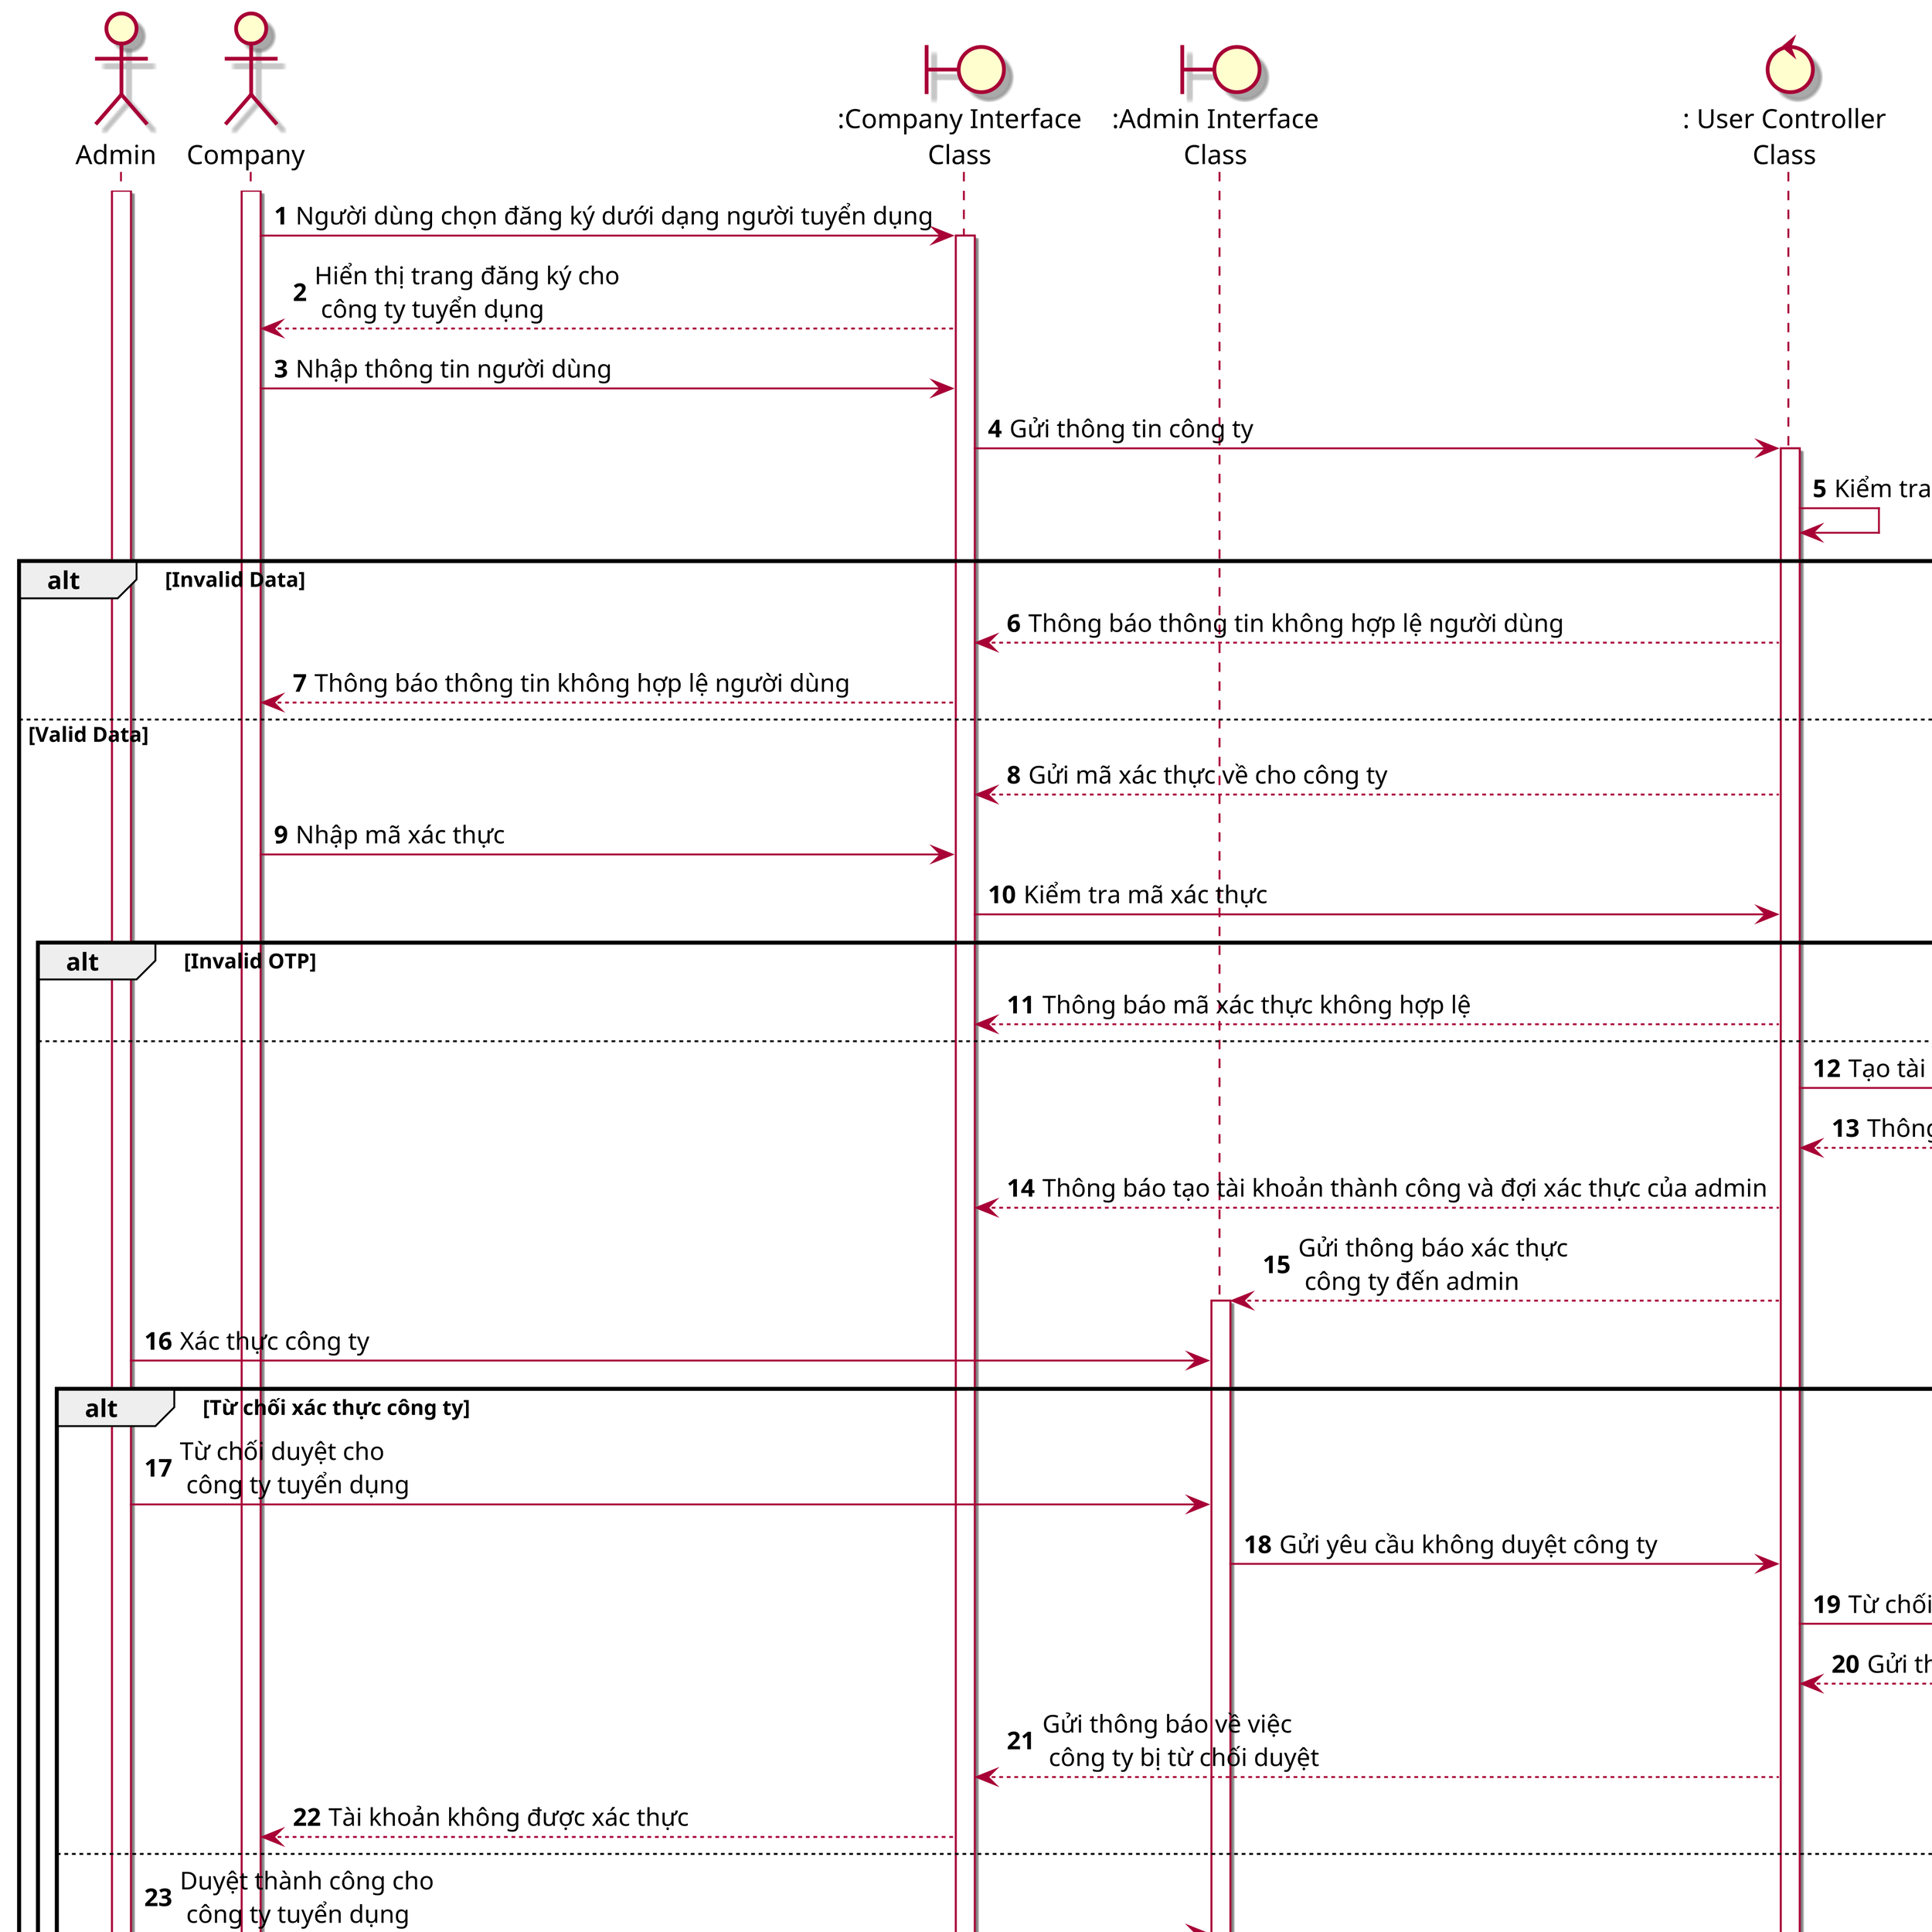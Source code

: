 @startuml SeqDangKycompany
skin rose
hide footbox 
scale 5
actor admin as "Admin"
actor company as "Company"
boundary ":Company Interface\nClass" as companyInterface
boundary ":Admin Interface\nClass" as adminInteface
control ": User Controller\nClass" as userController
entity User as ": User\nClass" 
autonumber
company++
admin++
company -> companyInterface++ : Người dùng chọn đăng ký dưới dạng người tuyển dụng 
companyInterface --> company : Hiển thị trang đăng ký cho\n công ty tuyển dụng
company -> companyInterface: Nhập thông tin người dùng
companyInterface -> userController++: Gửi thông tin công ty
userController -> userController: Kiểm tra format thông tin công ty

alt Invalid Data
    userController -->companyInterface: Thông báo thông tin không hợp lệ người dùng
    companyInterface -->company: Thông báo thông tin không hợp lệ người dùng
else Valid Data
    userController --> companyInterface: Gửi mã xác thực về cho công ty
    company -> companyInterface: Nhập mã xác thực 
    companyInterface -> userController: Kiểm tra mã xác thực
    alt Invalid OTP
        userController --> companyInterface : Thông báo mã xác thực không hợp lệ  
    else
        userController -> User: Tạo tài khoản người tuyển dụng
        User --> userController: Thông báo tạo tài khoản thành công
        userController --> companyInterface: Thông báo tạo tài khoản thành công và đợi xác thực của admin 
        userController --> adminInteface++: Gửi thông báo xác thực\n công ty đến admin
        admin -> adminInteface: Xác thực công ty
        alt Từ chối xác thực công ty
        admin -> adminInteface: Từ chối duyệt cho\n công ty tuyển dụng
        adminInteface -> userController: Gửi yêu cầu không duyệt công ty
        userController -> User: Từ chối xác thực công ty
        User --> userController: Gửi thông báo "Từ chối xác thực công ty"
        userController --> companyInterface: Gửi thông báo về việc\n công ty bị từ chối duyệt
        companyInterface --> company: Tài khoản không được xác thực

        else
        admin -> adminInteface: Duyệt thành công cho\n công ty tuyển dụng
         adminInteface -> userController: Gửi yêu cầu đã duyệt công ty
        userController -> User: Đã xác thực công ty
        User --> userController: Gửi thông báo "Đã xác thực công ty"
        userController --> companyInterface: Gửi thông báo về việc\n công ty đã được duyệt  
        companyInterface --> company: Tài khoản xác thực thành công

        end
    end
end
@enduml